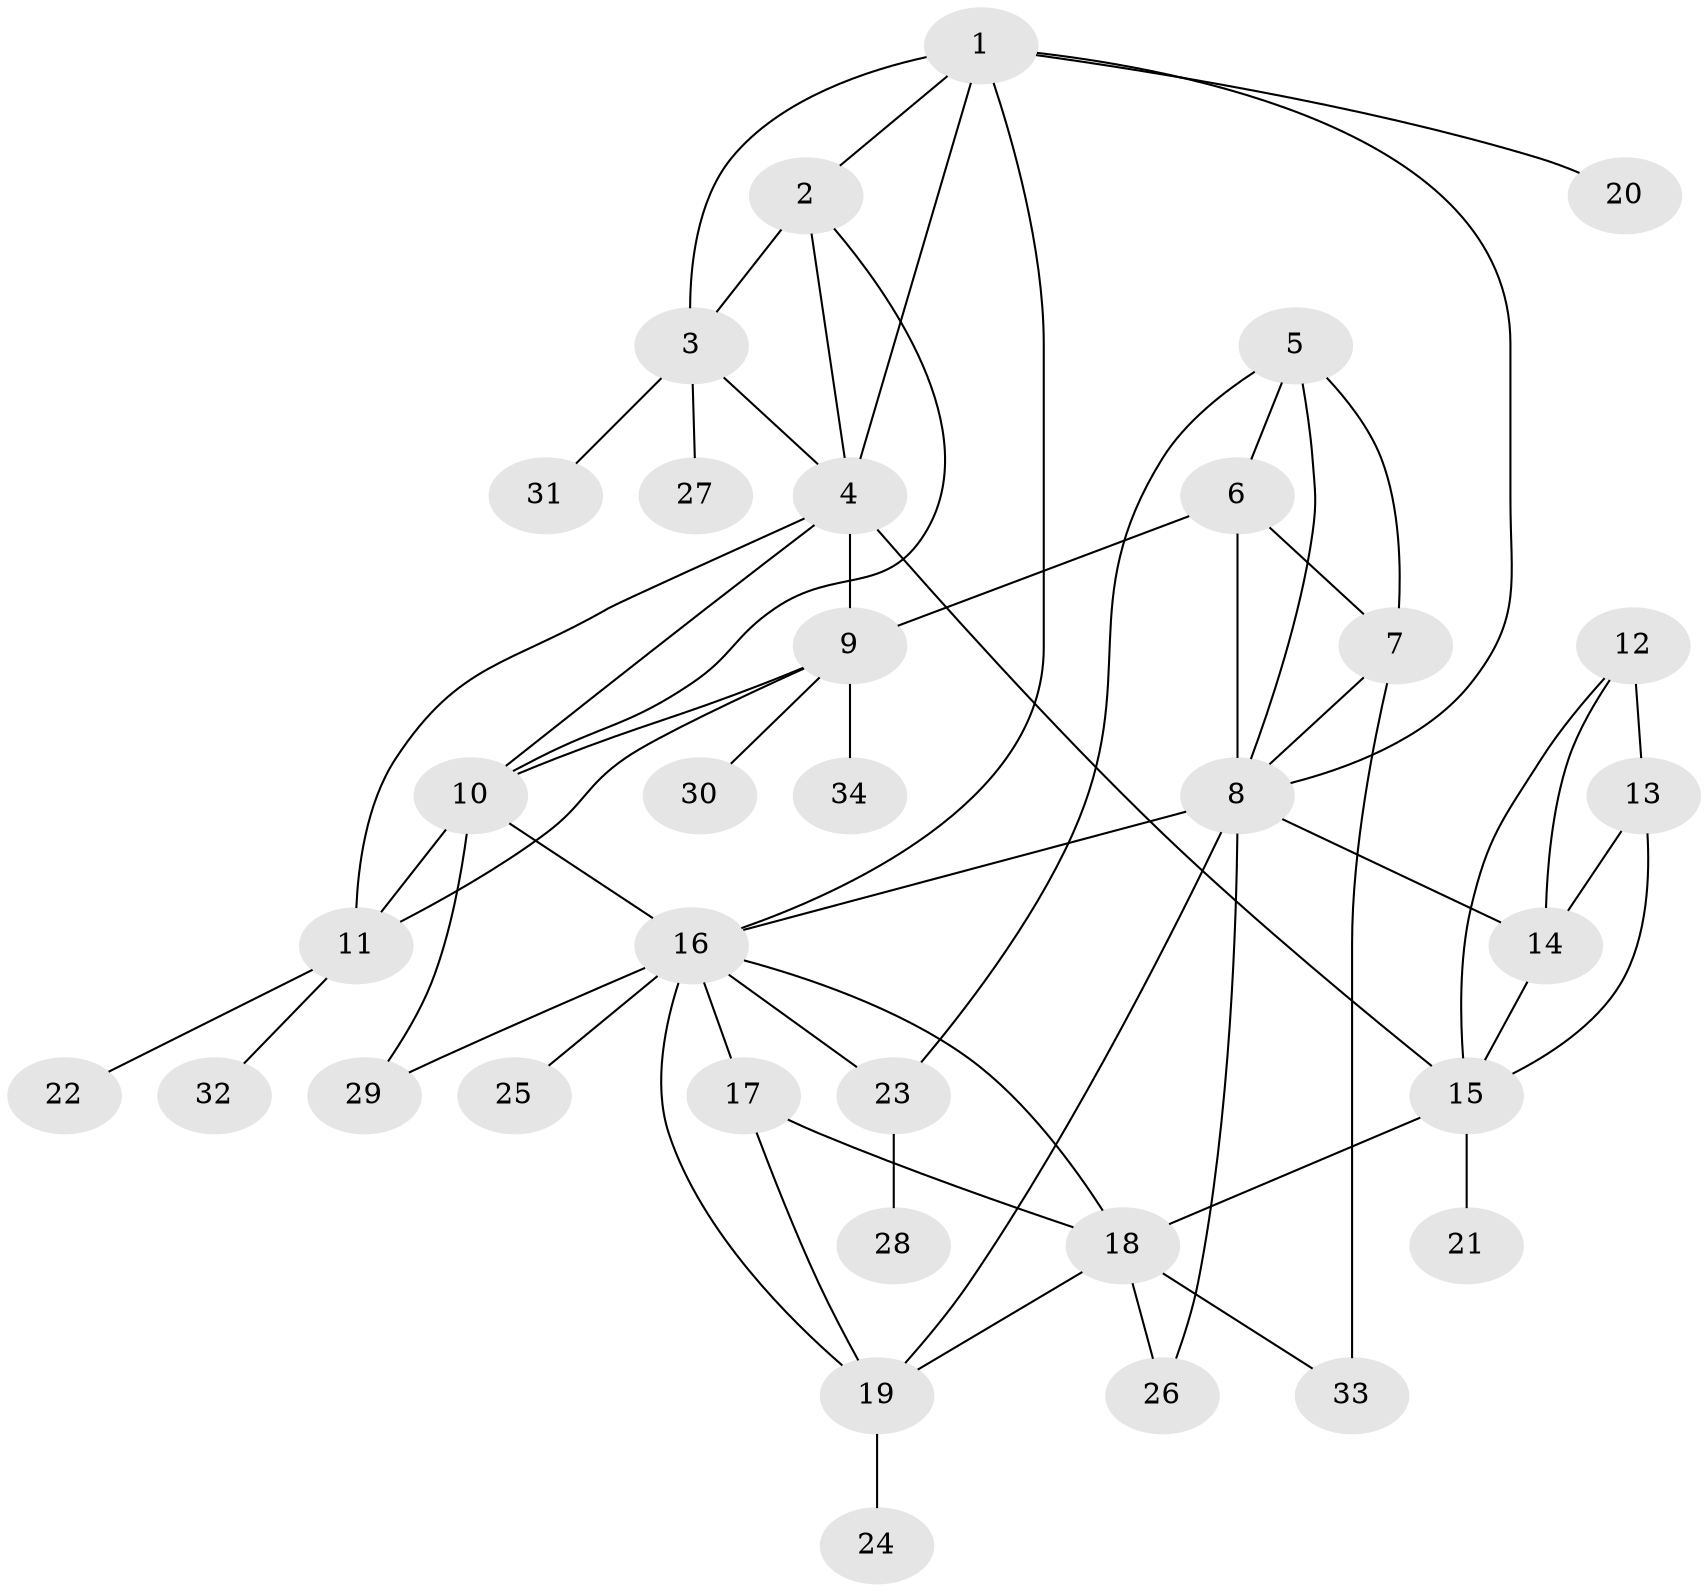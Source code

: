 // original degree distribution, {9: 0.03529411764705882, 6: 0.08235294117647059, 4: 0.03529411764705882, 5: 0.023529411764705882, 10: 0.023529411764705882, 7: 0.023529411764705882, 3: 0.023529411764705882, 12: 0.011764705882352941, 1: 0.5764705882352941, 2: 0.16470588235294117}
// Generated by graph-tools (version 1.1) at 2025/52/03/04/25 22:52:32]
// undirected, 34 vertices, 59 edges
graph export_dot {
  node [color=gray90,style=filled];
  1;
  2;
  3;
  4;
  5;
  6;
  7;
  8;
  9;
  10;
  11;
  12;
  13;
  14;
  15;
  16;
  17;
  18;
  19;
  20;
  21;
  22;
  23;
  24;
  25;
  26;
  27;
  28;
  29;
  30;
  31;
  32;
  33;
  34;
  1 -- 2 [weight=1.0];
  1 -- 3 [weight=1.0];
  1 -- 4 [weight=1.0];
  1 -- 8 [weight=1.0];
  1 -- 16 [weight=1.0];
  1 -- 20 [weight=1.0];
  2 -- 3 [weight=1.0];
  2 -- 4 [weight=1.0];
  2 -- 10 [weight=1.0];
  3 -- 4 [weight=1.0];
  3 -- 27 [weight=1.0];
  3 -- 31 [weight=1.0];
  4 -- 9 [weight=1.0];
  4 -- 10 [weight=1.0];
  4 -- 11 [weight=1.0];
  4 -- 15 [weight=6.0];
  5 -- 6 [weight=1.0];
  5 -- 7 [weight=1.0];
  5 -- 8 [weight=1.0];
  5 -- 23 [weight=1.0];
  6 -- 7 [weight=1.0];
  6 -- 8 [weight=1.0];
  6 -- 9 [weight=1.0];
  7 -- 8 [weight=1.0];
  7 -- 33 [weight=2.0];
  8 -- 14 [weight=1.0];
  8 -- 16 [weight=1.0];
  8 -- 19 [weight=1.0];
  8 -- 26 [weight=1.0];
  9 -- 10 [weight=1.0];
  9 -- 11 [weight=1.0];
  9 -- 30 [weight=1.0];
  9 -- 34 [weight=1.0];
  10 -- 11 [weight=1.0];
  10 -- 16 [weight=1.0];
  10 -- 29 [weight=1.0];
  11 -- 22 [weight=1.0];
  11 -- 32 [weight=1.0];
  12 -- 13 [weight=2.0];
  12 -- 14 [weight=1.0];
  12 -- 15 [weight=1.0];
  13 -- 14 [weight=1.0];
  13 -- 15 [weight=1.0];
  14 -- 15 [weight=1.0];
  15 -- 18 [weight=1.0];
  15 -- 21 [weight=1.0];
  16 -- 17 [weight=1.0];
  16 -- 18 [weight=1.0];
  16 -- 19 [weight=1.0];
  16 -- 23 [weight=1.0];
  16 -- 25 [weight=1.0];
  16 -- 29 [weight=1.0];
  17 -- 18 [weight=1.0];
  17 -- 19 [weight=1.0];
  18 -- 19 [weight=1.0];
  18 -- 26 [weight=1.0];
  18 -- 33 [weight=1.0];
  19 -- 24 [weight=5.0];
  23 -- 28 [weight=1.0];
}
